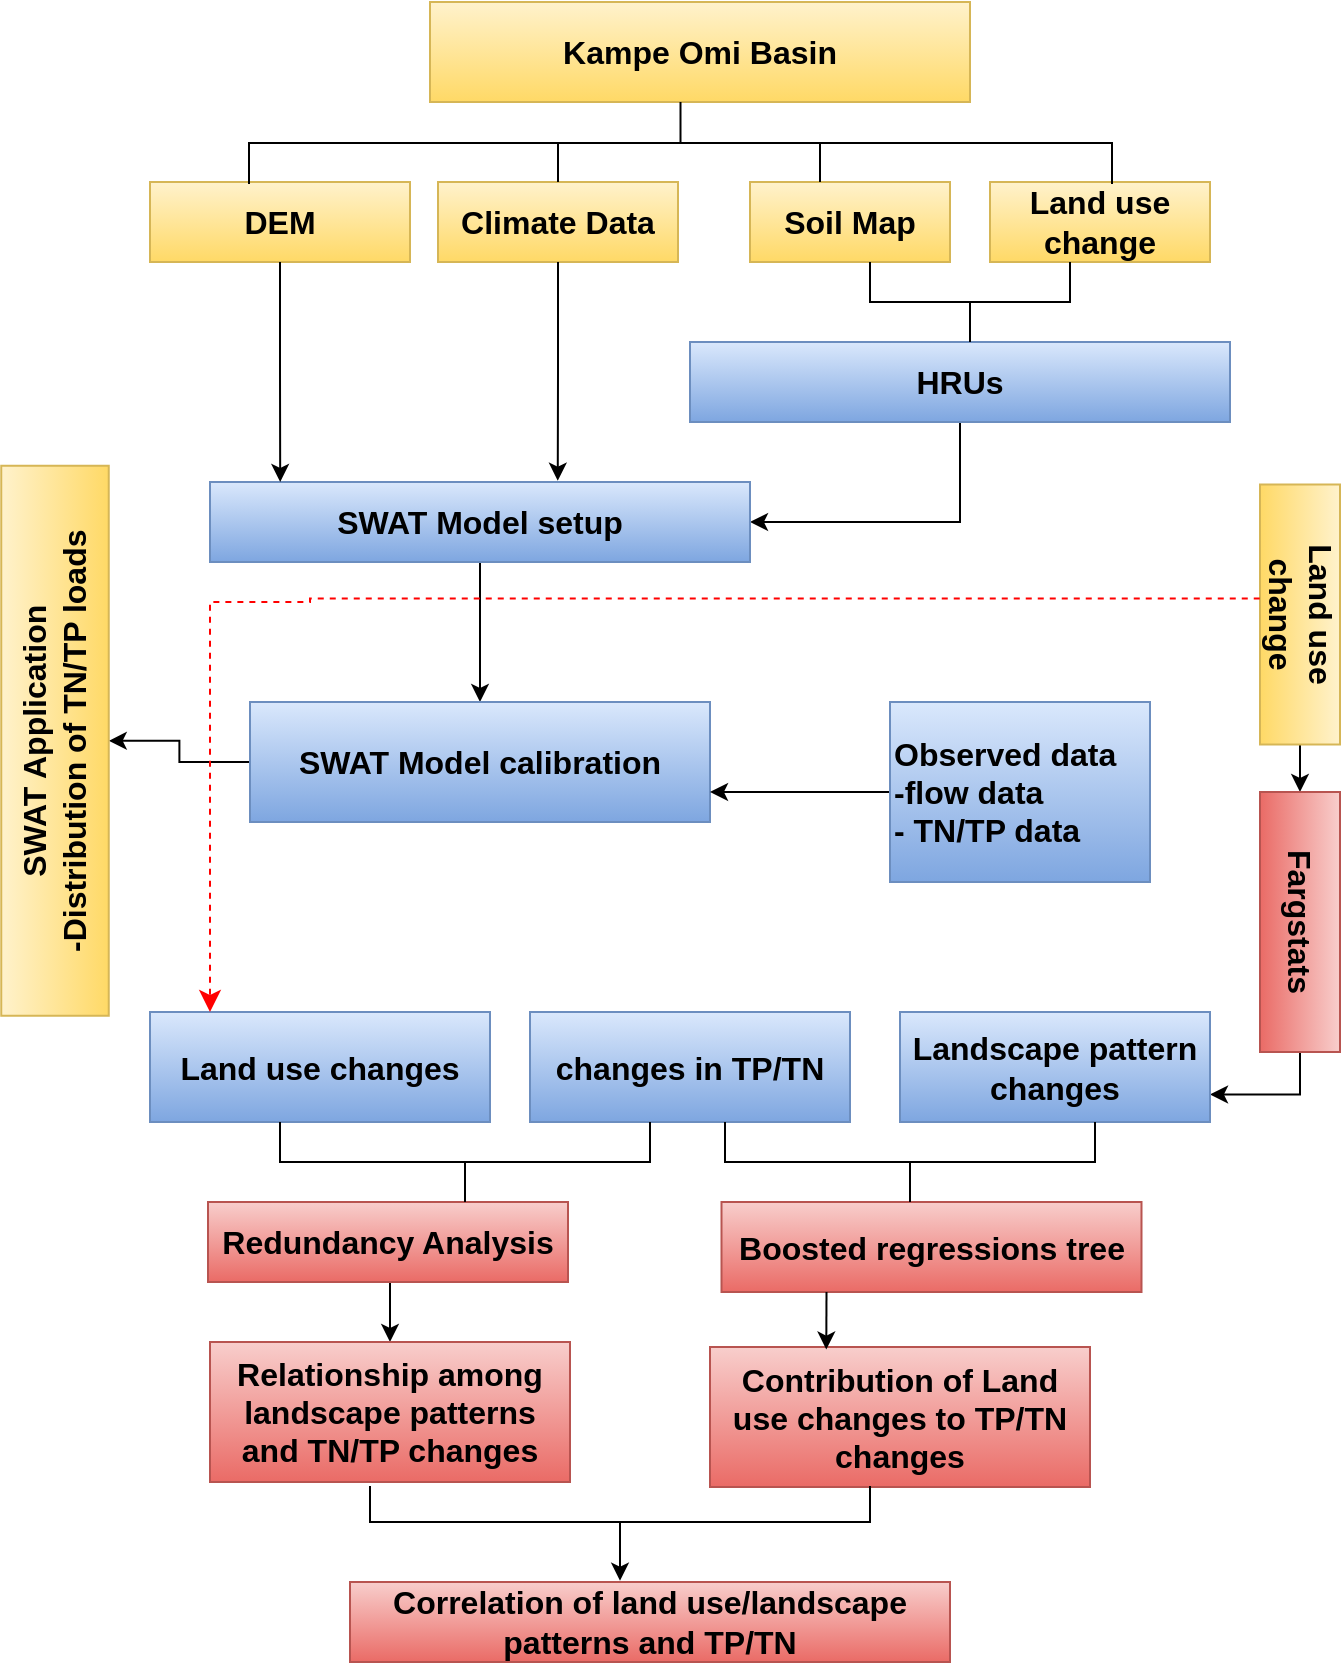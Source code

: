 <mxfile version="24.6.5" type="github">
  <diagram name="Page-1" id="wAldZ75T10Tb60uL8yK8">
    <mxGraphModel dx="1032" dy="501" grid="1" gridSize="10" guides="1" tooltips="1" connect="1" arrows="1" fold="1" page="1" pageScale="1" pageWidth="827" pageHeight="1169" math="0" shadow="0">
      <root>
        <mxCell id="0" />
        <mxCell id="1" parent="0" />
        <mxCell id="Zhw0ZL9tuG0G3ijhfYmj-1" value="&lt;font style=&quot;font-size: 16px;&quot;&gt;&lt;b&gt;Kampe Omi Basin&lt;/b&gt;&lt;/font&gt;" style="rounded=0;whiteSpace=wrap;html=1;fillColor=#fff2cc;gradientColor=#ffd966;strokeColor=#d6b656;" vertex="1" parent="1">
          <mxGeometry x="300" y="80" width="270" height="50" as="geometry" />
        </mxCell>
        <mxCell id="Zhw0ZL9tuG0G3ijhfYmj-2" value="&lt;font style=&quot;font-size: 16px;&quot;&gt;&lt;b&gt;DEM&lt;/b&gt;&lt;/font&gt;" style="rounded=0;whiteSpace=wrap;html=1;fillColor=#fff2cc;gradientColor=#ffd966;strokeColor=#d6b656;" vertex="1" parent="1">
          <mxGeometry x="160" y="170" width="130" height="40" as="geometry" />
        </mxCell>
        <mxCell id="Zhw0ZL9tuG0G3ijhfYmj-3" value="&lt;font style=&quot;font-size: 16px;&quot;&gt;&lt;b&gt;Climate Data&lt;/b&gt;&lt;/font&gt;" style="rounded=0;whiteSpace=wrap;html=1;fillColor=#fff2cc;gradientColor=#ffd966;strokeColor=#d6b656;" vertex="1" parent="1">
          <mxGeometry x="304" y="170" width="120" height="40" as="geometry" />
        </mxCell>
        <mxCell id="Zhw0ZL9tuG0G3ijhfYmj-4" value="&lt;font style=&quot;font-size: 16px;&quot;&gt;&lt;b&gt;Soil Map&lt;/b&gt;&lt;/font&gt;" style="rounded=0;whiteSpace=wrap;html=1;fillColor=#fff2cc;gradientColor=#ffd966;strokeColor=#d6b656;" vertex="1" parent="1">
          <mxGeometry x="460" y="170" width="100" height="40" as="geometry" />
        </mxCell>
        <mxCell id="Zhw0ZL9tuG0G3ijhfYmj-5" value="&lt;font style=&quot;font-size: 16px;&quot;&gt;&lt;b&gt;Land use change&lt;/b&gt;&lt;/font&gt;" style="rounded=0;whiteSpace=wrap;html=1;fillColor=#fff2cc;gradientColor=#ffd966;strokeColor=#d6b656;" vertex="1" parent="1">
          <mxGeometry x="580" y="170" width="110" height="40" as="geometry" />
        </mxCell>
        <mxCell id="Zhw0ZL9tuG0G3ijhfYmj-28" style="edgeStyle=orthogonalEdgeStyle;rounded=0;orthogonalLoop=1;jettySize=auto;html=1;exitX=0.5;exitY=1;exitDx=0;exitDy=0;entryX=1;entryY=0.5;entryDx=0;entryDy=0;" edge="1" parent="1" source="Zhw0ZL9tuG0G3ijhfYmj-7" target="Zhw0ZL9tuG0G3ijhfYmj-8">
          <mxGeometry relative="1" as="geometry" />
        </mxCell>
        <mxCell id="Zhw0ZL9tuG0G3ijhfYmj-7" value="&lt;font style=&quot;font-size: 16px;&quot;&gt;&lt;b&gt;HRUs&lt;/b&gt;&lt;/font&gt;" style="rounded=0;whiteSpace=wrap;html=1;fillColor=#dae8fc;gradientColor=#7ea6e0;strokeColor=#6c8ebf;" vertex="1" parent="1">
          <mxGeometry x="430" y="250" width="270" height="40" as="geometry" />
        </mxCell>
        <mxCell id="Zhw0ZL9tuG0G3ijhfYmj-31" style="edgeStyle=orthogonalEdgeStyle;rounded=0;orthogonalLoop=1;jettySize=auto;html=1;exitX=0.5;exitY=1;exitDx=0;exitDy=0;" edge="1" parent="1" source="Zhw0ZL9tuG0G3ijhfYmj-8" target="Zhw0ZL9tuG0G3ijhfYmj-9">
          <mxGeometry relative="1" as="geometry" />
        </mxCell>
        <mxCell id="Zhw0ZL9tuG0G3ijhfYmj-8" value="&lt;font style=&quot;font-size: 16px;&quot;&gt;&lt;b&gt;SWAT Model setup&lt;/b&gt;&lt;/font&gt;" style="rounded=0;whiteSpace=wrap;html=1;fillColor=#dae8fc;gradientColor=#7ea6e0;strokeColor=#6c8ebf;" vertex="1" parent="1">
          <mxGeometry x="190" y="320" width="270" height="40" as="geometry" />
        </mxCell>
        <mxCell id="Zhw0ZL9tuG0G3ijhfYmj-41" style="edgeStyle=orthogonalEdgeStyle;rounded=0;orthogonalLoop=1;jettySize=auto;html=1;exitX=0;exitY=0.5;exitDx=0;exitDy=0;" edge="1" parent="1" source="Zhw0ZL9tuG0G3ijhfYmj-9" target="Zhw0ZL9tuG0G3ijhfYmj-11">
          <mxGeometry relative="1" as="geometry" />
        </mxCell>
        <mxCell id="Zhw0ZL9tuG0G3ijhfYmj-9" value="&lt;font style=&quot;font-size: 16px;&quot;&gt;&lt;b&gt;SWAT Model calibration&lt;/b&gt;&lt;/font&gt;" style="rounded=0;whiteSpace=wrap;html=1;fillColor=#dae8fc;gradientColor=#7ea6e0;strokeColor=#6c8ebf;" vertex="1" parent="1">
          <mxGeometry x="210" y="430" width="230" height="60" as="geometry" />
        </mxCell>
        <mxCell id="Zhw0ZL9tuG0G3ijhfYmj-34" style="edgeStyle=orthogonalEdgeStyle;rounded=0;orthogonalLoop=1;jettySize=auto;html=1;exitX=0;exitY=0.5;exitDx=0;exitDy=0;entryX=1;entryY=0.75;entryDx=0;entryDy=0;" edge="1" parent="1" source="Zhw0ZL9tuG0G3ijhfYmj-10" target="Zhw0ZL9tuG0G3ijhfYmj-9">
          <mxGeometry relative="1" as="geometry" />
        </mxCell>
        <mxCell id="Zhw0ZL9tuG0G3ijhfYmj-10" value="&lt;font style=&quot;font-size: 16px;&quot;&gt;&lt;b&gt;Observed data&lt;/b&gt;&lt;/font&gt;&lt;div&gt;&lt;span style=&quot;font-size: 16px;&quot;&gt;&lt;b&gt;-flow data&lt;/b&gt;&lt;/span&gt;&lt;/div&gt;&lt;div&gt;&lt;span style=&quot;font-size: 16px;&quot;&gt;&lt;b&gt;- TN/TP data&lt;/b&gt;&lt;/span&gt;&lt;/div&gt;" style="rounded=0;whiteSpace=wrap;html=1;align=left;fillColor=#dae8fc;gradientColor=#7ea6e0;strokeColor=#6c8ebf;" vertex="1" parent="1">
          <mxGeometry x="530" y="430" width="130" height="90" as="geometry" />
        </mxCell>
        <mxCell id="Zhw0ZL9tuG0G3ijhfYmj-11" value="&lt;font style=&quot;font-size: 16px;&quot;&gt;&lt;b&gt;SWAT Application&lt;/b&gt;&lt;/font&gt;&lt;div&gt;&lt;span style=&quot;font-size: 16px;&quot;&gt;&lt;b&gt;-Distribution of TN/TP loads&lt;/b&gt;&lt;/span&gt;&lt;/div&gt;" style="rounded=0;whiteSpace=wrap;html=1;rotation=-90;fillColor=#fff2cc;gradientColor=#ffd966;strokeColor=#d6b656;" vertex="1" parent="1">
          <mxGeometry x="-25" y="422.5" width="275" height="53.75" as="geometry" />
        </mxCell>
        <mxCell id="Zhw0ZL9tuG0G3ijhfYmj-49" style="edgeStyle=orthogonalEdgeStyle;rounded=0;orthogonalLoop=1;jettySize=auto;html=1;exitX=1;exitY=0.5;exitDx=0;exitDy=0;entryX=0;entryY=0.5;entryDx=0;entryDy=0;" edge="1" parent="1" source="Zhw0ZL9tuG0G3ijhfYmj-12" target="Zhw0ZL9tuG0G3ijhfYmj-13">
          <mxGeometry relative="1" as="geometry" />
        </mxCell>
        <mxCell id="Zhw0ZL9tuG0G3ijhfYmj-12" value="&lt;font style=&quot;font-size: 16px;&quot;&gt;&lt;b&gt;Land use change&lt;/b&gt;&lt;/font&gt;" style="rounded=0;whiteSpace=wrap;html=1;rotation=90;fillColor=#fff2cc;gradientColor=#ffd966;strokeColor=#d6b656;" vertex="1" parent="1">
          <mxGeometry x="670" y="366.25" width="130" height="40" as="geometry" />
        </mxCell>
        <mxCell id="Zhw0ZL9tuG0G3ijhfYmj-42" style="edgeStyle=orthogonalEdgeStyle;rounded=0;orthogonalLoop=1;jettySize=auto;html=1;exitX=1;exitY=0.5;exitDx=0;exitDy=0;entryX=1;entryY=0.75;entryDx=0;entryDy=0;" edge="1" parent="1" source="Zhw0ZL9tuG0G3ijhfYmj-13" target="Zhw0ZL9tuG0G3ijhfYmj-16">
          <mxGeometry relative="1" as="geometry" />
        </mxCell>
        <mxCell id="Zhw0ZL9tuG0G3ijhfYmj-13" value="&lt;font style=&quot;font-size: 16px;&quot;&gt;&lt;b&gt;Fargstats&lt;/b&gt;&lt;/font&gt;" style="rounded=0;whiteSpace=wrap;html=1;rotation=90;fillColor=#f8cecc;gradientColor=#ea6b66;strokeColor=#b85450;" vertex="1" parent="1">
          <mxGeometry x="670" y="520" width="130" height="40" as="geometry" />
        </mxCell>
        <mxCell id="Zhw0ZL9tuG0G3ijhfYmj-14" value="&lt;font style=&quot;font-size: 16px;&quot;&gt;&lt;b&gt;Land use changes&lt;/b&gt;&lt;/font&gt;" style="rounded=0;whiteSpace=wrap;html=1;fillColor=#dae8fc;gradientColor=#7ea6e0;strokeColor=#6c8ebf;" vertex="1" parent="1">
          <mxGeometry x="160" y="585" width="170" height="55" as="geometry" />
        </mxCell>
        <mxCell id="Zhw0ZL9tuG0G3ijhfYmj-15" value="&lt;font style=&quot;font-size: 16px;&quot;&gt;&lt;b&gt;changes in TP/TN&lt;/b&gt;&lt;/font&gt;" style="rounded=0;whiteSpace=wrap;html=1;fillColor=#dae8fc;gradientColor=#7ea6e0;strokeColor=#6c8ebf;" vertex="1" parent="1">
          <mxGeometry x="350" y="585" width="160" height="55" as="geometry" />
        </mxCell>
        <mxCell id="Zhw0ZL9tuG0G3ijhfYmj-16" value="&lt;font style=&quot;font-size: 16px;&quot;&gt;&lt;b&gt;Landscape pattern changes&lt;/b&gt;&lt;/font&gt;" style="rounded=0;whiteSpace=wrap;html=1;fillColor=#dae8fc;gradientColor=#7ea6e0;strokeColor=#6c8ebf;" vertex="1" parent="1">
          <mxGeometry x="535" y="585" width="155" height="55" as="geometry" />
        </mxCell>
        <mxCell id="Zhw0ZL9tuG0G3ijhfYmj-52" style="edgeStyle=orthogonalEdgeStyle;rounded=0;orthogonalLoop=1;jettySize=auto;html=1;exitX=0.5;exitY=1;exitDx=0;exitDy=0;entryX=0.5;entryY=0;entryDx=0;entryDy=0;" edge="1" parent="1" source="Zhw0ZL9tuG0G3ijhfYmj-17" target="Zhw0ZL9tuG0G3ijhfYmj-19">
          <mxGeometry relative="1" as="geometry" />
        </mxCell>
        <mxCell id="Zhw0ZL9tuG0G3ijhfYmj-17" value="&lt;font style=&quot;font-size: 16px;&quot;&gt;&lt;b&gt;Redundancy Analysis&lt;/b&gt;&lt;/font&gt;" style="rounded=0;whiteSpace=wrap;html=1;fillColor=#f8cecc;gradientColor=#ea6b66;strokeColor=#b85450;" vertex="1" parent="1">
          <mxGeometry x="189" y="680" width="180" height="40" as="geometry" />
        </mxCell>
        <mxCell id="Zhw0ZL9tuG0G3ijhfYmj-18" value="&lt;font style=&quot;font-size: 16px;&quot;&gt;&lt;b&gt;Boosted regressions tree&lt;/b&gt;&lt;/font&gt;" style="rounded=0;whiteSpace=wrap;html=1;fillColor=#f8cecc;gradientColor=#ea6b66;strokeColor=#b85450;" vertex="1" parent="1">
          <mxGeometry x="445.75" y="680" width="210" height="45" as="geometry" />
        </mxCell>
        <mxCell id="Zhw0ZL9tuG0G3ijhfYmj-19" value="&lt;font style=&quot;font-size: 16px;&quot;&gt;&lt;b&gt;Relationship among landscape patterns and TN/TP changes&lt;/b&gt;&lt;/font&gt;" style="rounded=0;whiteSpace=wrap;html=1;fillColor=#f8cecc;gradientColor=#ea6b66;strokeColor=#b85450;" vertex="1" parent="1">
          <mxGeometry x="190" y="750" width="180" height="70" as="geometry" />
        </mxCell>
        <mxCell id="Zhw0ZL9tuG0G3ijhfYmj-20" value="&lt;font style=&quot;font-size: 16px;&quot;&gt;&lt;b&gt;Contribution of Land use changes to TP/TN changes&lt;/b&gt;&lt;/font&gt;" style="rounded=0;whiteSpace=wrap;html=1;fillColor=#f8cecc;gradientColor=#ea6b66;strokeColor=#b85450;" vertex="1" parent="1">
          <mxGeometry x="440" y="752.5" width="190" height="70" as="geometry" />
        </mxCell>
        <mxCell id="Zhw0ZL9tuG0G3ijhfYmj-21" value="&lt;font style=&quot;font-size: 16px;&quot;&gt;&lt;b&gt;Correlation of land use/landscape patterns and TP/TN&lt;/b&gt;&lt;/font&gt;" style="rounded=0;whiteSpace=wrap;html=1;fillColor=#f8cecc;gradientColor=#ea6b66;strokeColor=#b85450;" vertex="1" parent="1">
          <mxGeometry x="260" y="870" width="300" height="40" as="geometry" />
        </mxCell>
        <mxCell id="Zhw0ZL9tuG0G3ijhfYmj-23" value="" style="strokeWidth=1;html=1;shape=mxgraph.flowchart.annotation_2;align=left;labelPosition=right;pointerEvents=1;rotation=90;" vertex="1" parent="1">
          <mxGeometry x="404.75" y="-65.25" width="41" height="431.5" as="geometry" />
        </mxCell>
        <mxCell id="Zhw0ZL9tuG0G3ijhfYmj-25" value="" style="line;strokeWidth=1;direction=south;html=1;" vertex="1" parent="1">
          <mxGeometry x="359" y="150" width="10" height="20" as="geometry" />
        </mxCell>
        <mxCell id="Zhw0ZL9tuG0G3ijhfYmj-26" value="" style="line;strokeWidth=1;direction=south;html=1;" vertex="1" parent="1">
          <mxGeometry x="490" y="150" width="10" height="20" as="geometry" />
        </mxCell>
        <mxCell id="Zhw0ZL9tuG0G3ijhfYmj-27" value="" style="strokeWidth=1;html=1;shape=mxgraph.flowchart.annotation_2;align=left;labelPosition=right;pointerEvents=1;rotation=-90;" vertex="1" parent="1">
          <mxGeometry x="550" y="180" width="40" height="100" as="geometry" />
        </mxCell>
        <mxCell id="Zhw0ZL9tuG0G3ijhfYmj-29" style="edgeStyle=orthogonalEdgeStyle;rounded=0;orthogonalLoop=1;jettySize=auto;html=1;exitX=0.5;exitY=1;exitDx=0;exitDy=0;entryX=0.13;entryY=0;entryDx=0;entryDy=0;entryPerimeter=0;" edge="1" parent="1" source="Zhw0ZL9tuG0G3ijhfYmj-2" target="Zhw0ZL9tuG0G3ijhfYmj-8">
          <mxGeometry relative="1" as="geometry" />
        </mxCell>
        <mxCell id="Zhw0ZL9tuG0G3ijhfYmj-30" style="edgeStyle=orthogonalEdgeStyle;rounded=0;orthogonalLoop=1;jettySize=auto;html=1;exitX=0.5;exitY=1;exitDx=0;exitDy=0;entryX=0.644;entryY=-0.016;entryDx=0;entryDy=0;entryPerimeter=0;" edge="1" parent="1" source="Zhw0ZL9tuG0G3ijhfYmj-3" target="Zhw0ZL9tuG0G3ijhfYmj-8">
          <mxGeometry relative="1" as="geometry" />
        </mxCell>
        <mxCell id="Zhw0ZL9tuG0G3ijhfYmj-48" value="" style="edgeStyle=segmentEdgeStyle;endArrow=classic;html=1;curved=0;rounded=0;endSize=8;startSize=8;exitX=0.438;exitY=1.003;exitDx=0;exitDy=0;exitPerimeter=0;dashed=1;strokeColor=#FF0000;" edge="1" parent="1" source="Zhw0ZL9tuG0G3ijhfYmj-12">
          <mxGeometry width="50" height="50" relative="1" as="geometry">
            <mxPoint x="710" y="380" as="sourcePoint" />
            <mxPoint x="190" y="585" as="targetPoint" />
            <Array as="points">
              <mxPoint x="240" y="378" />
              <mxPoint x="240" y="380" />
              <mxPoint x="190" y="380" />
            </Array>
          </mxGeometry>
        </mxCell>
        <mxCell id="Zhw0ZL9tuG0G3ijhfYmj-50" value="" style="strokeWidth=1;html=1;shape=mxgraph.flowchart.annotation_2;align=left;labelPosition=right;pointerEvents=1;rotation=-90;" vertex="1" parent="1">
          <mxGeometry x="297.5" y="567.5" width="40" height="185" as="geometry" />
        </mxCell>
        <mxCell id="Zhw0ZL9tuG0G3ijhfYmj-51" value="" style="strokeWidth=1;html=1;shape=mxgraph.flowchart.annotation_2;align=left;labelPosition=right;pointerEvents=1;rotation=-90;" vertex="1" parent="1">
          <mxGeometry x="520" y="567.5" width="40" height="185" as="geometry" />
        </mxCell>
        <mxCell id="Zhw0ZL9tuG0G3ijhfYmj-54" style="edgeStyle=orthogonalEdgeStyle;rounded=0;orthogonalLoop=1;jettySize=auto;html=1;exitX=0.25;exitY=1;exitDx=0;exitDy=0;entryX=0.306;entryY=0.018;entryDx=0;entryDy=0;entryPerimeter=0;" edge="1" parent="1" source="Zhw0ZL9tuG0G3ijhfYmj-18" target="Zhw0ZL9tuG0G3ijhfYmj-20">
          <mxGeometry relative="1" as="geometry" />
        </mxCell>
        <mxCell id="Zhw0ZL9tuG0G3ijhfYmj-55" value="" style="shape=partialRectangle;whiteSpace=wrap;html=1;bottom=1;right=1;left=1;top=0;fillColor=none;routingCenterX=-0.5;" vertex="1" parent="1">
          <mxGeometry x="270" y="822.5" width="250" height="17.5" as="geometry" />
        </mxCell>
        <mxCell id="Zhw0ZL9tuG0G3ijhfYmj-57" style="edgeStyle=orthogonalEdgeStyle;rounded=0;orthogonalLoop=1;jettySize=auto;html=1;exitX=0.5;exitY=1;exitDx=0;exitDy=0;entryX=0.45;entryY=-0.016;entryDx=0;entryDy=0;entryPerimeter=0;" edge="1" parent="1" source="Zhw0ZL9tuG0G3ijhfYmj-55" target="Zhw0ZL9tuG0G3ijhfYmj-21">
          <mxGeometry relative="1" as="geometry" />
        </mxCell>
      </root>
    </mxGraphModel>
  </diagram>
</mxfile>
